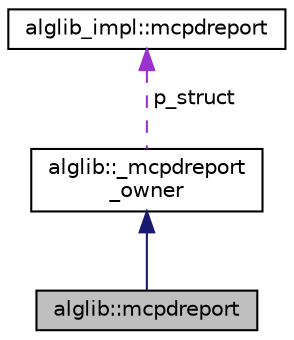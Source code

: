 digraph "alglib::mcpdreport"
{
  edge [fontname="Helvetica",fontsize="10",labelfontname="Helvetica",labelfontsize="10"];
  node [fontname="Helvetica",fontsize="10",shape=record];
  Node2 [label="alglib::mcpdreport",height=0.2,width=0.4,color="black", fillcolor="grey75", style="filled", fontcolor="black"];
  Node3 -> Node2 [dir="back",color="midnightblue",fontsize="10",style="solid",fontname="Helvetica"];
  Node3 [label="alglib::_mcpdreport\l_owner",height=0.2,width=0.4,color="black", fillcolor="white", style="filled",URL="$classalglib_1_1__mcpdreport__owner.html"];
  Node4 -> Node3 [dir="back",color="darkorchid3",fontsize="10",style="dashed",label=" p_struct" ,fontname="Helvetica"];
  Node4 [label="alglib_impl::mcpdreport",height=0.2,width=0.4,color="black", fillcolor="white", style="filled",URL="$structalglib__impl_1_1mcpdreport.html"];
}
